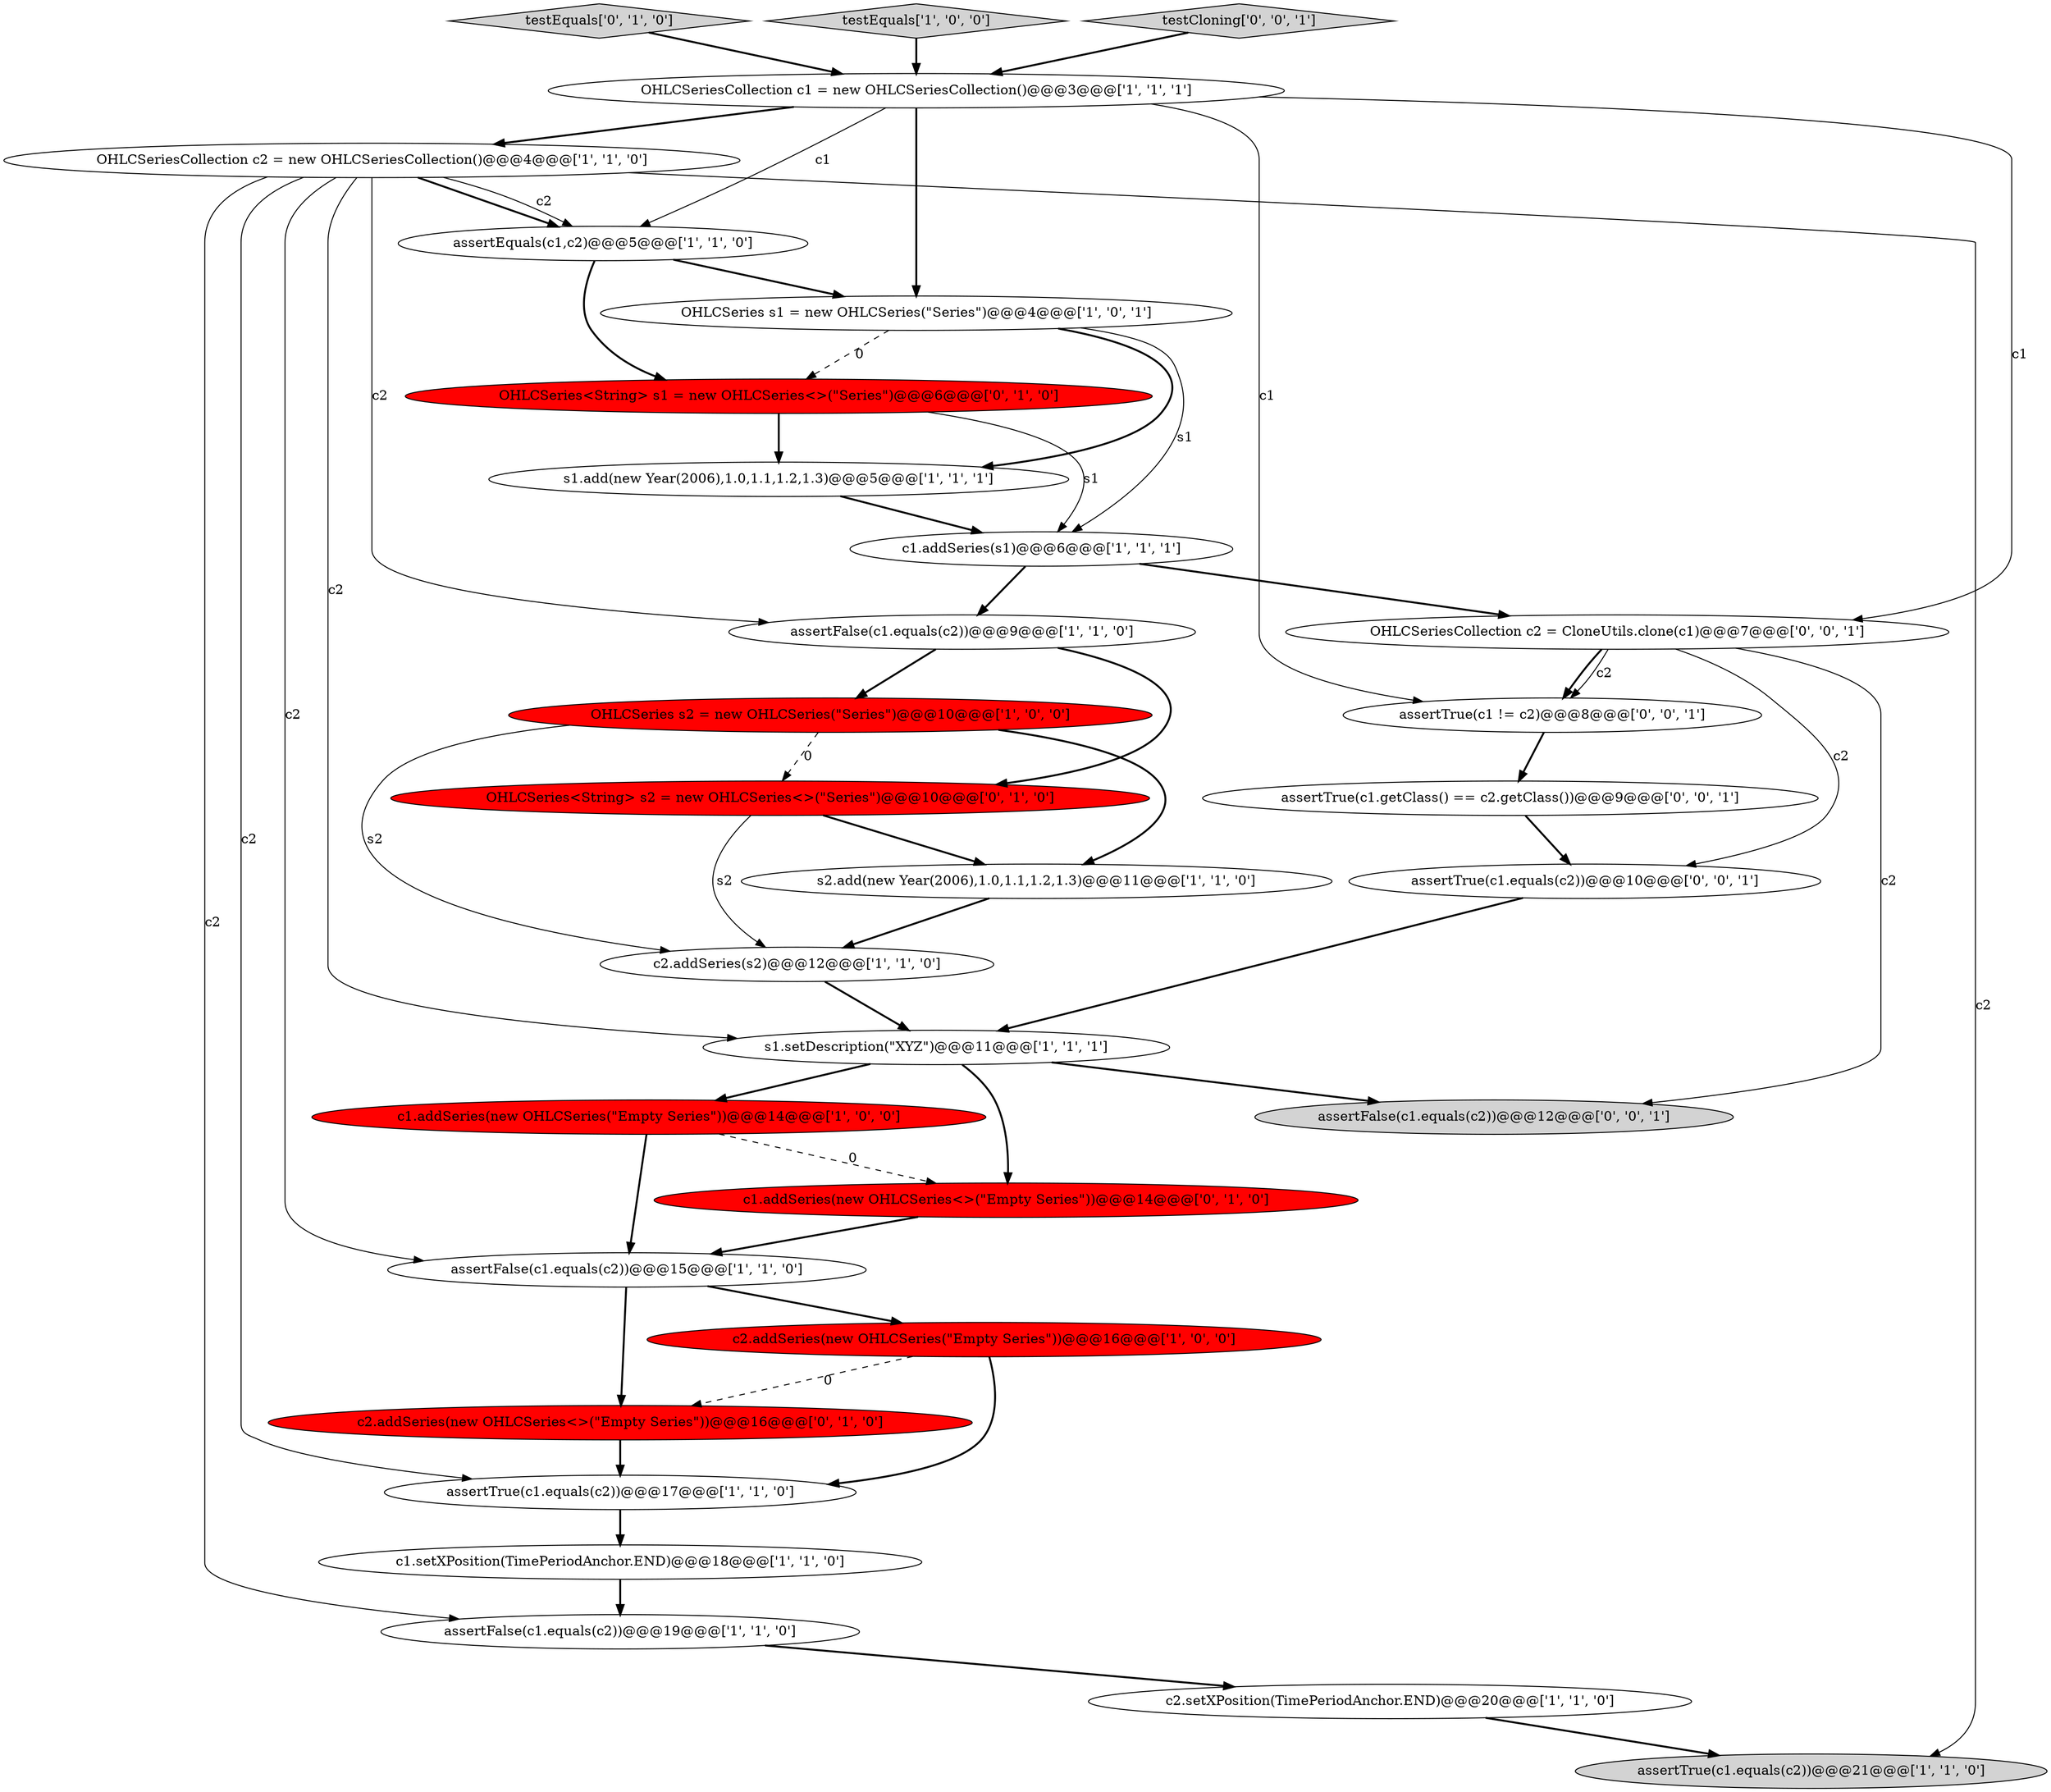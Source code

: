 digraph {
8 [style = filled, label = "assertEquals(c1,c2)@@@5@@@['1', '1', '0']", fillcolor = white, shape = ellipse image = "AAA0AAABBB1BBB"];
30 [style = filled, label = "assertTrue(c1.getClass() == c2.getClass())@@@9@@@['0', '0', '1']", fillcolor = white, shape = ellipse image = "AAA0AAABBB3BBB"];
10 [style = filled, label = "assertTrue(c1.equals(c2))@@@21@@@['1', '1', '0']", fillcolor = lightgray, shape = ellipse image = "AAA0AAABBB1BBB"];
20 [style = filled, label = "OHLCSeries<String> s2 = new OHLCSeries<>(\"Series\")@@@10@@@['0', '1', '0']", fillcolor = red, shape = ellipse image = "AAA1AAABBB2BBB"];
1 [style = filled, label = "assertFalse(c1.equals(c2))@@@19@@@['1', '1', '0']", fillcolor = white, shape = ellipse image = "AAA0AAABBB1BBB"];
12 [style = filled, label = "c2.addSeries(s2)@@@12@@@['1', '1', '0']", fillcolor = white, shape = ellipse image = "AAA0AAABBB1BBB"];
26 [style = filled, label = "OHLCSeriesCollection c2 = CloneUtils.clone(c1)@@@7@@@['0', '0', '1']", fillcolor = white, shape = ellipse image = "AAA0AAABBB3BBB"];
27 [style = filled, label = "assertFalse(c1.equals(c2))@@@12@@@['0', '0', '1']", fillcolor = lightgray, shape = ellipse image = "AAA0AAABBB3BBB"];
17 [style = filled, label = "s1.add(new Year(2006),1.0,1.1,1.2,1.3)@@@5@@@['1', '1', '1']", fillcolor = white, shape = ellipse image = "AAA0AAABBB1BBB"];
29 [style = filled, label = "assertTrue(c1.equals(c2))@@@10@@@['0', '0', '1']", fillcolor = white, shape = ellipse image = "AAA0AAABBB3BBB"];
5 [style = filled, label = "OHLCSeriesCollection c2 = new OHLCSeriesCollection()@@@4@@@['1', '1', '0']", fillcolor = white, shape = ellipse image = "AAA0AAABBB1BBB"];
2 [style = filled, label = "s1.setDescription(\"XYZ\")@@@11@@@['1', '1', '1']", fillcolor = white, shape = ellipse image = "AAA0AAABBB1BBB"];
22 [style = filled, label = "testEquals['0', '1', '0']", fillcolor = lightgray, shape = diamond image = "AAA0AAABBB2BBB"];
9 [style = filled, label = "OHLCSeries s1 = new OHLCSeries(\"Series\")@@@4@@@['1', '0', '1']", fillcolor = white, shape = ellipse image = "AAA0AAABBB1BBB"];
4 [style = filled, label = "s2.add(new Year(2006),1.0,1.1,1.2,1.3)@@@11@@@['1', '1', '0']", fillcolor = white, shape = ellipse image = "AAA0AAABBB1BBB"];
25 [style = filled, label = "assertTrue(c1 != c2)@@@8@@@['0', '0', '1']", fillcolor = white, shape = ellipse image = "AAA0AAABBB3BBB"];
23 [style = filled, label = "OHLCSeries<String> s1 = new OHLCSeries<>(\"Series\")@@@6@@@['0', '1', '0']", fillcolor = red, shape = ellipse image = "AAA1AAABBB2BBB"];
13 [style = filled, label = "OHLCSeriesCollection c1 = new OHLCSeriesCollection()@@@3@@@['1', '1', '1']", fillcolor = white, shape = ellipse image = "AAA0AAABBB1BBB"];
7 [style = filled, label = "c2.addSeries(new OHLCSeries(\"Empty Series\"))@@@16@@@['1', '0', '0']", fillcolor = red, shape = ellipse image = "AAA1AAABBB1BBB"];
3 [style = filled, label = "c2.setXPosition(TimePeriodAnchor.END)@@@20@@@['1', '1', '0']", fillcolor = white, shape = ellipse image = "AAA0AAABBB1BBB"];
19 [style = filled, label = "testEquals['1', '0', '0']", fillcolor = lightgray, shape = diamond image = "AAA0AAABBB1BBB"];
14 [style = filled, label = "c1.setXPosition(TimePeriodAnchor.END)@@@18@@@['1', '1', '0']", fillcolor = white, shape = ellipse image = "AAA0AAABBB1BBB"];
0 [style = filled, label = "assertTrue(c1.equals(c2))@@@17@@@['1', '1', '0']", fillcolor = white, shape = ellipse image = "AAA0AAABBB1BBB"];
21 [style = filled, label = "c1.addSeries(new OHLCSeries<>(\"Empty Series\"))@@@14@@@['0', '1', '0']", fillcolor = red, shape = ellipse image = "AAA1AAABBB2BBB"];
11 [style = filled, label = "assertFalse(c1.equals(c2))@@@15@@@['1', '1', '0']", fillcolor = white, shape = ellipse image = "AAA0AAABBB1BBB"];
6 [style = filled, label = "c1.addSeries(s1)@@@6@@@['1', '1', '1']", fillcolor = white, shape = ellipse image = "AAA0AAABBB1BBB"];
28 [style = filled, label = "testCloning['0', '0', '1']", fillcolor = lightgray, shape = diamond image = "AAA0AAABBB3BBB"];
24 [style = filled, label = "c2.addSeries(new OHLCSeries<>(\"Empty Series\"))@@@16@@@['0', '1', '0']", fillcolor = red, shape = ellipse image = "AAA1AAABBB2BBB"];
16 [style = filled, label = "c1.addSeries(new OHLCSeries(\"Empty Series\"))@@@14@@@['1', '0', '0']", fillcolor = red, shape = ellipse image = "AAA1AAABBB1BBB"];
18 [style = filled, label = "OHLCSeries s2 = new OHLCSeries(\"Series\")@@@10@@@['1', '0', '0']", fillcolor = red, shape = ellipse image = "AAA1AAABBB1BBB"];
15 [style = filled, label = "assertFalse(c1.equals(c2))@@@9@@@['1', '1', '0']", fillcolor = white, shape = ellipse image = "AAA0AAABBB1BBB"];
5->8 [style = bold, label=""];
6->26 [style = bold, label=""];
16->11 [style = bold, label=""];
5->2 [style = solid, label="c2"];
8->23 [style = bold, label=""];
17->6 [style = bold, label=""];
5->1 [style = solid, label="c2"];
24->0 [style = bold, label=""];
25->30 [style = bold, label=""];
26->25 [style = bold, label=""];
5->15 [style = solid, label="c2"];
1->3 [style = bold, label=""];
9->17 [style = bold, label=""];
28->13 [style = bold, label=""];
7->0 [style = bold, label=""];
20->12 [style = solid, label="s2"];
26->29 [style = solid, label="c2"];
18->12 [style = solid, label="s2"];
11->24 [style = bold, label=""];
15->18 [style = bold, label=""];
16->21 [style = dashed, label="0"];
30->29 [style = bold, label=""];
23->6 [style = solid, label="s1"];
9->23 [style = dashed, label="0"];
6->15 [style = bold, label=""];
14->1 [style = bold, label=""];
20->4 [style = bold, label=""];
13->26 [style = solid, label="c1"];
5->11 [style = solid, label="c2"];
3->10 [style = bold, label=""];
13->8 [style = solid, label="c1"];
12->2 [style = bold, label=""];
0->14 [style = bold, label=""];
29->2 [style = bold, label=""];
13->25 [style = solid, label="c1"];
18->4 [style = bold, label=""];
19->13 [style = bold, label=""];
21->11 [style = bold, label=""];
7->24 [style = dashed, label="0"];
2->21 [style = bold, label=""];
9->6 [style = solid, label="s1"];
15->20 [style = bold, label=""];
18->20 [style = dashed, label="0"];
8->9 [style = bold, label=""];
26->25 [style = solid, label="c2"];
13->5 [style = bold, label=""];
5->8 [style = solid, label="c2"];
4->12 [style = bold, label=""];
2->27 [style = bold, label=""];
23->17 [style = bold, label=""];
13->9 [style = bold, label=""];
26->27 [style = solid, label="c2"];
22->13 [style = bold, label=""];
5->10 [style = solid, label="c2"];
11->7 [style = bold, label=""];
5->0 [style = solid, label="c2"];
2->16 [style = bold, label=""];
}
